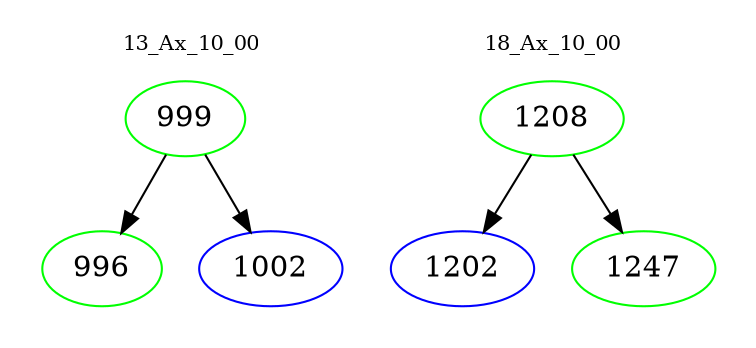 digraph{
subgraph cluster_0 {
color = white
label = "13_Ax_10_00";
fontsize=10;
T0_999 [label="999", color="green"]
T0_999 -> T0_996 [color="black"]
T0_996 [label="996", color="green"]
T0_999 -> T0_1002 [color="black"]
T0_1002 [label="1002", color="blue"]
}
subgraph cluster_1 {
color = white
label = "18_Ax_10_00";
fontsize=10;
T1_1208 [label="1208", color="green"]
T1_1208 -> T1_1202 [color="black"]
T1_1202 [label="1202", color="blue"]
T1_1208 -> T1_1247 [color="black"]
T1_1247 [label="1247", color="green"]
}
}
